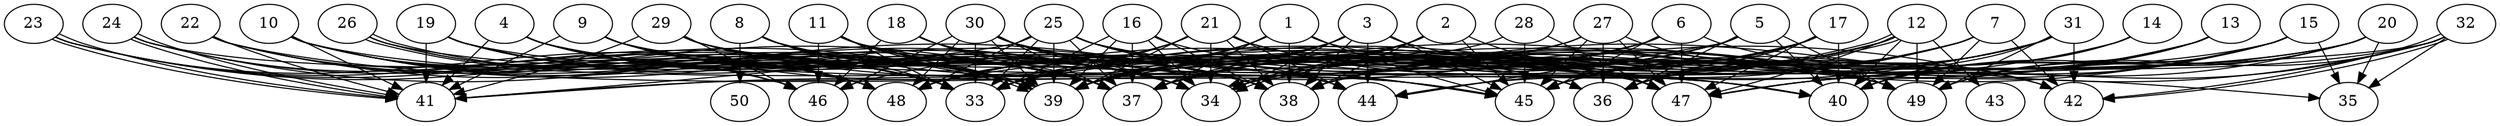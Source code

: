 // DAG automatically generated by daggen at Thu Oct  3 14:07:56 2019
// ./daggen --dot -n 50 --ccr 0.4 --fat 0.9 --regular 0.5 --density 0.7 --mindata 5242880 --maxdata 52428800 
digraph G {
  1 [size="90301440", alpha="0.02", expect_size="36120576"] 
  1 -> 33 [size ="36120576"]
  1 -> 37 [size ="36120576"]
  1 -> 38 [size ="36120576"]
  1 -> 39 [size ="36120576"]
  1 -> 45 [size ="36120576"]
  1 -> 49 [size ="36120576"]
  2 [size="99258880", alpha="0.09", expect_size="39703552"] 
  2 -> 33 [size ="39703552"]
  2 -> 34 [size ="39703552"]
  2 -> 37 [size ="39703552"]
  2 -> 38 [size ="39703552"]
  2 -> 45 [size ="39703552"]
  2 -> 47 [size ="39703552"]
  3 [size="60689920", alpha="0.18", expect_size="24275968"] 
  3 -> 33 [size ="24275968"]
  3 -> 34 [size ="24275968"]
  3 -> 37 [size ="24275968"]
  3 -> 38 [size ="24275968"]
  3 -> 39 [size ="24275968"]
  3 -> 44 [size ="24275968"]
  3 -> 45 [size ="24275968"]
  3 -> 49 [size ="24275968"]
  4 [size="33172480", alpha="0.03", expect_size="13268992"] 
  4 -> 33 [size ="13268992"]
  4 -> 34 [size ="13268992"]
  4 -> 37 [size ="13268992"]
  4 -> 38 [size ="13268992"]
  4 -> 39 [size ="13268992"]
  4 -> 40 [size ="13268992"]
  4 -> 41 [size ="13268992"]
  4 -> 48 [size ="13268992"]
  5 [size="72599040", alpha="0.04", expect_size="29039616"] 
  5 -> 33 [size ="29039616"]
  5 -> 34 [size ="29039616"]
  5 -> 36 [size ="29039616"]
  5 -> 37 [size ="29039616"]
  5 -> 38 [size ="29039616"]
  5 -> 39 [size ="29039616"]
  5 -> 40 [size ="29039616"]
  5 -> 44 [size ="29039616"]
  5 -> 49 [size ="29039616"]
  6 [size="54471680", alpha="0.11", expect_size="21788672"] 
  6 -> 33 [size ="21788672"]
  6 -> 34 [size ="21788672"]
  6 -> 37 [size ="21788672"]
  6 -> 38 [size ="21788672"]
  6 -> 42 [size ="21788672"]
  6 -> 45 [size ="21788672"]
  6 -> 47 [size ="21788672"]
  6 -> 48 [size ="21788672"]
  7 [size="67200000", alpha="0.03", expect_size="26880000"] 
  7 -> 33 [size ="26880000"]
  7 -> 34 [size ="26880000"]
  7 -> 37 [size ="26880000"]
  7 -> 42 [size ="26880000"]
  7 -> 44 [size ="26880000"]
  7 -> 45 [size ="26880000"]
  7 -> 49 [size ="26880000"]
  8 [size="19650560", alpha="0.15", expect_size="7860224"] 
  8 -> 33 [size ="7860224"]
  8 -> 34 [size ="7860224"]
  8 -> 37 [size ="7860224"]
  8 -> 38 [size ="7860224"]
  8 -> 39 [size ="7860224"]
  8 -> 47 [size ="7860224"]
  8 -> 50 [size ="7860224"]
  9 [size="31009280", alpha="0.03", expect_size="12403712"] 
  9 -> 33 [size ="12403712"]
  9 -> 34 [size ="12403712"]
  9 -> 37 [size ="12403712"]
  9 -> 38 [size ="12403712"]
  9 -> 39 [size ="12403712"]
  9 -> 41 [size ="12403712"]
  9 -> 45 [size ="12403712"]
  9 -> 47 [size ="12403712"]
  9 -> 48 [size ="12403712"]
  10 [size="13644800", alpha="0.13", expect_size="5457920"] 
  10 -> 33 [size ="5457920"]
  10 -> 34 [size ="5457920"]
  10 -> 37 [size ="5457920"]
  10 -> 38 [size ="5457920"]
  10 -> 39 [size ="5457920"]
  10 -> 41 [size ="5457920"]
  10 -> 45 [size ="5457920"]
  10 -> 46 [size ="5457920"]
  10 -> 48 [size ="5457920"]
  11 [size="124876800", alpha="0.18", expect_size="49950720"] 
  11 -> 33 [size ="49950720"]
  11 -> 34 [size ="49950720"]
  11 -> 37 [size ="49950720"]
  11 -> 38 [size ="49950720"]
  11 -> 39 [size ="49950720"]
  11 -> 40 [size ="49950720"]
  11 -> 46 [size ="49950720"]
  12 [size="17551360", alpha="0.08", expect_size="7020544"] 
  12 -> 34 [size ="7020544"]
  12 -> 34 [size ="7020544"]
  12 -> 37 [size ="7020544"]
  12 -> 38 [size ="7020544"]
  12 -> 39 [size ="7020544"]
  12 -> 40 [size ="7020544"]
  12 -> 43 [size ="7020544"]
  12 -> 45 [size ="7020544"]
  12 -> 47 [size ="7020544"]
  12 -> 48 [size ="7020544"]
  12 -> 49 [size ="7020544"]
  13 [size="71626240", alpha="0.12", expect_size="28650496"] 
  13 -> 34 [size ="28650496"]
  13 -> 38 [size ="28650496"]
  13 -> 40 [size ="28650496"]
  13 -> 45 [size ="28650496"]
  13 -> 47 [size ="28650496"]
  13 -> 49 [size ="28650496"]
  14 [size="62292480", alpha="0.04", expect_size="24916992"] 
  14 -> 36 [size ="24916992"]
  14 -> 38 [size ="24916992"]
  14 -> 40 [size ="24916992"]
  15 [size="82688000", alpha="0.03", expect_size="33075200"] 
  15 -> 35 [size ="33075200"]
  15 -> 37 [size ="33075200"]
  15 -> 38 [size ="33075200"]
  15 -> 40 [size ="33075200"]
  15 -> 47 [size ="33075200"]
  15 -> 48 [size ="33075200"]
  15 -> 49 [size ="33075200"]
  16 [size="106785280", alpha="0.14", expect_size="42714112"] 
  16 -> 33 [size ="42714112"]
  16 -> 34 [size ="42714112"]
  16 -> 37 [size ="42714112"]
  16 -> 38 [size ="42714112"]
  16 -> 39 [size ="42714112"]
  16 -> 47 [size ="42714112"]
  17 [size="55923200", alpha="0.18", expect_size="22369280"] 
  17 -> 34 [size ="22369280"]
  17 -> 36 [size ="22369280"]
  17 -> 37 [size ="22369280"]
  17 -> 39 [size ="22369280"]
  17 -> 40 [size ="22369280"]
  17 -> 45 [size ="22369280"]
  17 -> 47 [size ="22369280"]
  18 [size="75627520", alpha="0.02", expect_size="30251008"] 
  18 -> 34 [size ="30251008"]
  18 -> 36 [size ="30251008"]
  18 -> 37 [size ="30251008"]
  18 -> 46 [size ="30251008"]
  19 [size="44592640", alpha="0.15", expect_size="17837056"] 
  19 -> 33 [size ="17837056"]
  19 -> 34 [size ="17837056"]
  19 -> 37 [size ="17837056"]
  19 -> 38 [size ="17837056"]
  19 -> 41 [size ="17837056"]
  19 -> 46 [size ="17837056"]
  19 -> 47 [size ="17837056"]
  20 [size="61672960", alpha="0.12", expect_size="24669184"] 
  20 -> 33 [size ="24669184"]
  20 -> 35 [size ="24669184"]
  20 -> 39 [size ="24669184"]
  20 -> 40 [size ="24669184"]
  20 -> 44 [size ="24669184"]
  20 -> 47 [size ="24669184"]
  20 -> 49 [size ="24669184"]
  21 [size="18401280", alpha="0.02", expect_size="7360512"] 
  21 -> 33 [size ="7360512"]
  21 -> 34 [size ="7360512"]
  21 -> 38 [size ="7360512"]
  21 -> 39 [size ="7360512"]
  21 -> 40 [size ="7360512"]
  21 -> 44 [size ="7360512"]
  21 -> 47 [size ="7360512"]
  21 -> 48 [size ="7360512"]
  22 [size="122513920", alpha="0.07", expect_size="49005568"] 
  22 -> 33 [size ="49005568"]
  22 -> 34 [size ="49005568"]
  22 -> 39 [size ="49005568"]
  22 -> 40 [size ="49005568"]
  22 -> 41 [size ="49005568"]
  22 -> 46 [size ="49005568"]
  23 [size="48808960", alpha="0.19", expect_size="19523584"] 
  23 -> 33 [size ="19523584"]
  23 -> 37 [size ="19523584"]
  23 -> 39 [size ="19523584"]
  23 -> 41 [size ="19523584"]
  23 -> 41 [size ="19523584"]
  23 -> 48 [size ="19523584"]
  24 [size="119969280", alpha="0.15", expect_size="47987712"] 
  24 -> 33 [size ="47987712"]
  24 -> 38 [size ="47987712"]
  24 -> 41 [size ="47987712"]
  24 -> 41 [size ="47987712"]
  24 -> 44 [size ="47987712"]
  24 -> 48 [size ="47987712"]
  25 [size="25520640", alpha="0.01", expect_size="10208256"] 
  25 -> 33 [size ="10208256"]
  25 -> 35 [size ="10208256"]
  25 -> 37 [size ="10208256"]
  25 -> 39 [size ="10208256"]
  25 -> 41 [size ="10208256"]
  25 -> 44 [size ="10208256"]
  25 -> 45 [size ="10208256"]
  25 -> 48 [size ="10208256"]
  25 -> 49 [size ="10208256"]
  26 [size="45509120", alpha="0.15", expect_size="18203648"] 
  26 -> 33 [size ="18203648"]
  26 -> 36 [size ="18203648"]
  26 -> 39 [size ="18203648"]
  26 -> 39 [size ="18203648"]
  26 -> 48 [size ="18203648"]
  27 [size="126535680", alpha="0.17", expect_size="50614272"] 
  27 -> 36 [size ="50614272"]
  27 -> 39 [size ="50614272"]
  27 -> 45 [size ="50614272"]
  27 -> 46 [size ="50614272"]
  27 -> 47 [size ="50614272"]
  27 -> 48 [size ="50614272"]
  27 -> 49 [size ="50614272"]
  28 [size="117616640", alpha="0.00", expect_size="47046656"] 
  28 -> 41 [size ="47046656"]
  28 -> 45 [size ="47046656"]
  28 -> 47 [size ="47046656"]
  29 [size="130580480", alpha="0.07", expect_size="52232192"] 
  29 -> 34 [size ="52232192"]
  29 -> 36 [size ="52232192"]
  29 -> 39 [size ="52232192"]
  29 -> 41 [size ="52232192"]
  29 -> 46 [size ="52232192"]
  29 -> 49 [size ="52232192"]
  30 [size="101391360", alpha="0.13", expect_size="40556544"] 
  30 -> 33 [size ="40556544"]
  30 -> 34 [size ="40556544"]
  30 -> 37 [size ="40556544"]
  30 -> 38 [size ="40556544"]
  30 -> 39 [size ="40556544"]
  30 -> 42 [size ="40556544"]
  30 -> 45 [size ="40556544"]
  30 -> 46 [size ="40556544"]
  30 -> 48 [size ="40556544"]
  30 -> 49 [size ="40556544"]
  31 [size="53939200", alpha="0.19", expect_size="21575680"] 
  31 -> 33 [size ="21575680"]
  31 -> 34 [size ="21575680"]
  31 -> 36 [size ="21575680"]
  31 -> 38 [size ="21575680"]
  31 -> 40 [size ="21575680"]
  31 -> 42 [size ="21575680"]
  31 -> 45 [size ="21575680"]
  31 -> 49 [size ="21575680"]
  32 [size="65418240", alpha="0.05", expect_size="26167296"] 
  32 -> 35 [size ="26167296"]
  32 -> 38 [size ="26167296"]
  32 -> 39 [size ="26167296"]
  32 -> 41 [size ="26167296"]
  32 -> 42 [size ="26167296"]
  32 -> 42 [size ="26167296"]
  32 -> 47 [size ="26167296"]
  32 -> 49 [size ="26167296"]
  33 [size="104017920", alpha="0.01", expect_size="41607168"] 
  34 [size="99356160", alpha="0.06", expect_size="39742464"] 
  35 [size="71500800", alpha="0.02", expect_size="28600320"] 
  36 [size="79943680", alpha="0.15", expect_size="31977472"] 
  37 [size="48087040", alpha="0.14", expect_size="19234816"] 
  38 [size="30028800", alpha="0.04", expect_size="12011520"] 
  39 [size="32307200", alpha="0.20", expect_size="12922880"] 
  40 [size="72832000", alpha="0.03", expect_size="29132800"] 
  41 [size="34176000", alpha="0.08", expect_size="13670400"] 
  42 [size="28106240", alpha="0.11", expect_size="11242496"] 
  43 [size="59072000", alpha="0.20", expect_size="23628800"] 
  44 [size="67630080", alpha="0.07", expect_size="27052032"] 
  45 [size="102963200", alpha="0.17", expect_size="41185280"] 
  46 [size="116689920", alpha="0.11", expect_size="46675968"] 
  47 [size="84528640", alpha="0.06", expect_size="33811456"] 
  48 [size="49295360", alpha="0.17", expect_size="19718144"] 
  49 [size="73507840", alpha="0.09", expect_size="29403136"] 
  50 [size="70694400", alpha="0.16", expect_size="28277760"] 
}
